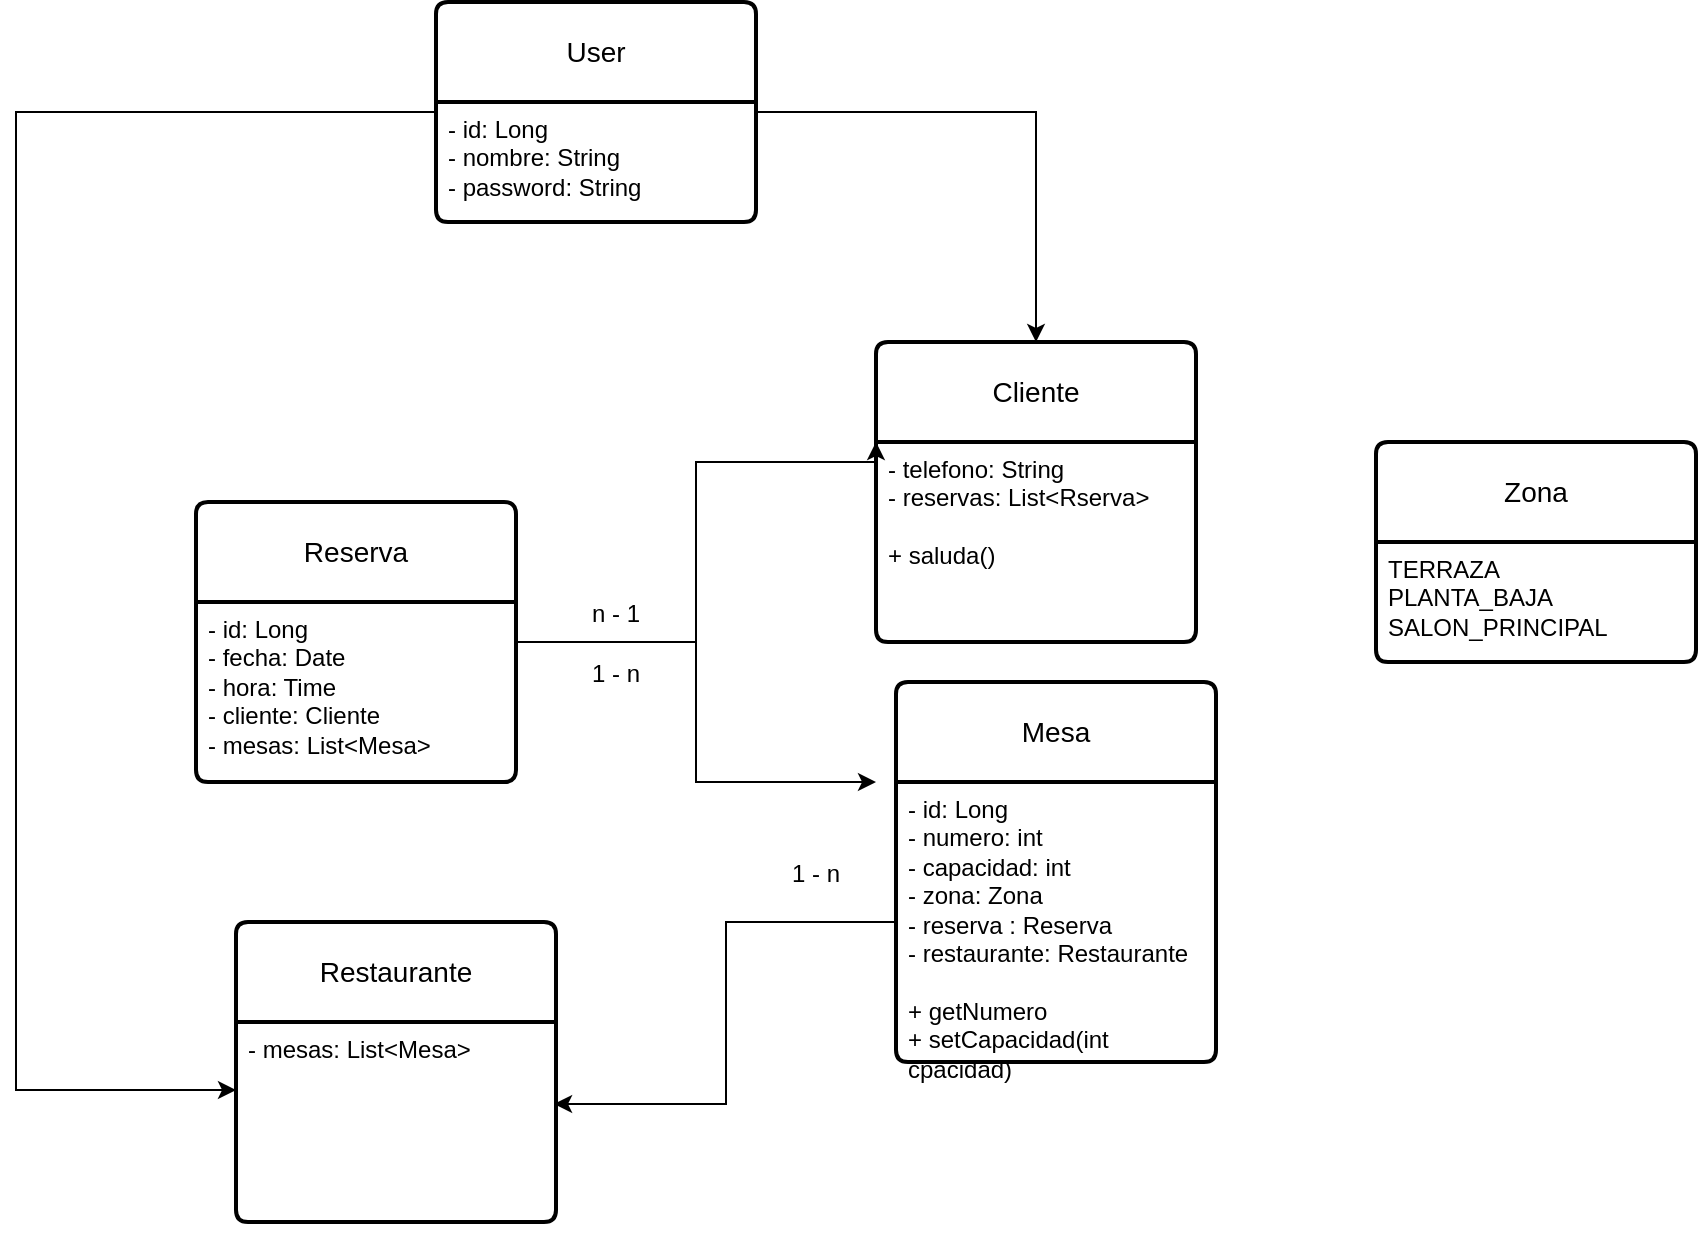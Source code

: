 <mxfile version="27.0.9">
  <diagram name="Clases - Restaurante" id="clases-id">
    <mxGraphModel dx="1356" dy="1882" grid="1" gridSize="10" guides="1" tooltips="1" connect="1" arrows="1" fold="1" page="1" pageScale="1" pageWidth="827" pageHeight="1169" math="0" shadow="0">
      <root>
        <mxCell id="0" />
        <mxCell id="1" parent="0" />
        <mxCell id="VMgRb1RBCNDQNNa38u3b-31" value="" style="edgeStyle=orthogonalEdgeStyle;rounded=0;orthogonalLoop=1;jettySize=auto;html=1;entryX=0;entryY=0;entryDx=0;entryDy=0;" edge="1" parent="1" source="VMgRb1RBCNDQNNa38u3b-23" target="VMgRb1RBCNDQNNa38u3b-27">
          <mxGeometry relative="1" as="geometry">
            <mxPoint x="420" y="220" as="targetPoint" />
            <Array as="points">
              <mxPoint x="390" y="220" />
              <mxPoint x="390" y="130" />
            </Array>
          </mxGeometry>
        </mxCell>
        <mxCell id="VMgRb1RBCNDQNNa38u3b-32" style="edgeStyle=orthogonalEdgeStyle;rounded=0;orthogonalLoop=1;jettySize=auto;html=1;entryX=0;entryY=0;entryDx=0;entryDy=0;exitX=1;exitY=0.25;exitDx=0;exitDy=0;" edge="1" parent="1">
          <mxGeometry relative="1" as="geometry">
            <mxPoint x="300" y="222.5" as="sourcePoint" />
            <mxPoint x="480" y="290" as="targetPoint" />
            <Array as="points">
              <mxPoint x="300" y="220" />
              <mxPoint x="390" y="220" />
              <mxPoint x="390" y="290" />
            </Array>
          </mxGeometry>
        </mxCell>
        <mxCell id="VMgRb1RBCNDQNNa38u3b-23" value="Reserva" style="swimlane;childLayout=stackLayout;horizontal=1;startSize=50;horizontalStack=0;rounded=1;fontSize=14;fontStyle=0;strokeWidth=2;resizeParent=0;resizeLast=1;shadow=0;dashed=0;align=center;arcSize=4;whiteSpace=wrap;html=1;" vertex="1" parent="1">
          <mxGeometry x="140" y="150" width="160" height="140" as="geometry" />
        </mxCell>
        <mxCell id="VMgRb1RBCNDQNNa38u3b-24" value="&lt;span style=&quot;text-align: center; text-wrap-mode: nowrap;&quot;&gt;- id: Long&lt;/span&gt;&lt;br style=&quot;padding: 0px; margin: 0px; text-align: center; text-wrap-mode: nowrap;&quot;&gt;&lt;span style=&quot;text-align: center; text-wrap-mode: nowrap;&quot;&gt;- fecha: Date&lt;/span&gt;&lt;br style=&quot;padding: 0px; margin: 0px; text-align: center; text-wrap-mode: nowrap;&quot;&gt;&lt;span style=&quot;text-align: center; text-wrap-mode: nowrap;&quot;&gt;- hora: Time&lt;br&gt;&lt;/span&gt;&lt;span style=&quot;text-align: center; text-wrap-mode: nowrap;&quot;&gt;- cliente: Cliente&lt;/span&gt;&lt;br style=&quot;padding: 0px; margin: 0px; text-align: center; text-wrap-mode: nowrap;&quot;&gt;&lt;span style=&quot;text-align: center; text-wrap-mode: nowrap;&quot;&gt;- mesas: List&amp;lt;Mesa&amp;gt;&lt;/span&gt;&lt;span style=&quot;text-align: center; text-wrap-mode: nowrap;&quot;&gt;&lt;/span&gt;" style="align=left;strokeColor=none;fillColor=none;spacingLeft=4;spacingRight=4;fontSize=12;verticalAlign=top;resizable=0;rotatable=0;part=1;html=1;whiteSpace=wrap;" vertex="1" parent="VMgRb1RBCNDQNNa38u3b-23">
          <mxGeometry y="50" width="160" height="90" as="geometry" />
        </mxCell>
        <mxCell id="VMgRb1RBCNDQNNa38u3b-26" value="Cliente" style="swimlane;childLayout=stackLayout;horizontal=1;startSize=50;horizontalStack=0;rounded=1;fontSize=14;fontStyle=0;strokeWidth=2;resizeParent=0;resizeLast=1;shadow=0;dashed=0;align=center;arcSize=4;whiteSpace=wrap;html=1;" vertex="1" parent="1">
          <mxGeometry x="480" y="70" width="160" height="150" as="geometry" />
        </mxCell>
        <mxCell id="VMgRb1RBCNDQNNa38u3b-27" value="&lt;span style=&quot;text-align: center; text-wrap-mode: nowrap;&quot;&gt;- telefono: String&lt;br&gt;- reservas: List&amp;lt;Rserva&amp;gt;&lt;br&gt;&lt;br&gt;+ saluda()&lt;/span&gt;" style="align=left;strokeColor=none;fillColor=none;spacingLeft=4;spacingRight=4;fontSize=12;verticalAlign=top;resizable=0;rotatable=0;part=1;html=1;whiteSpace=wrap;" vertex="1" parent="VMgRb1RBCNDQNNa38u3b-26">
          <mxGeometry y="50" width="160" height="100" as="geometry" />
        </mxCell>
        <mxCell id="VMgRb1RBCNDQNNa38u3b-28" value="Mesa" style="swimlane;childLayout=stackLayout;horizontal=1;startSize=50;horizontalStack=0;rounded=1;fontSize=14;fontStyle=0;strokeWidth=2;resizeParent=0;resizeLast=1;shadow=0;dashed=0;align=center;arcSize=4;whiteSpace=wrap;html=1;" vertex="1" parent="1">
          <mxGeometry x="490" y="240" width="160" height="190" as="geometry" />
        </mxCell>
        <mxCell id="VMgRb1RBCNDQNNa38u3b-29" value="&lt;span style=&quot;text-align: center; text-wrap-mode: nowrap;&quot;&gt;- id: Long&lt;/span&gt;&lt;br style=&quot;padding: 0px; margin: 0px; text-align: center; text-wrap-mode: nowrap;&quot;&gt;&lt;span style=&quot;text-align: center; text-wrap-mode: nowrap;&quot;&gt;- numero: int&lt;/span&gt;&lt;br style=&quot;padding: 0px; margin: 0px; text-align: center; text-wrap-mode: nowrap;&quot;&gt;&lt;span style=&quot;text-align: center; text-wrap-mode: nowrap;&quot;&gt;- capacidad: int&lt;br&gt;- zona: Zona&lt;br&gt;&lt;/span&gt;&lt;div&gt;&lt;span style=&quot;text-align: center; text-wrap-mode: nowrap;&quot;&gt;- reserva : Reserva&amp;nbsp;&lt;br&gt;- restaurante: Restaurante&lt;br&gt;&lt;br&gt;&lt;/span&gt;&lt;/div&gt;&lt;div&gt;&lt;span style=&quot;text-align: center; text-wrap-mode: nowrap;&quot;&gt;+ getNumero&lt;/span&gt;&lt;/div&gt;&lt;div&gt;&lt;span style=&quot;text-align: center; text-wrap-mode: nowrap;&quot;&gt;+ setCapacidad(int cpacidad)&lt;/span&gt;&lt;/div&gt;" style="align=left;strokeColor=none;fillColor=none;spacingLeft=4;spacingRight=4;fontSize=12;verticalAlign=top;resizable=0;rotatable=0;part=1;html=1;whiteSpace=wrap;" vertex="1" parent="VMgRb1RBCNDQNNa38u3b-28">
          <mxGeometry y="50" width="160" height="140" as="geometry" />
        </mxCell>
        <mxCell id="VMgRb1RBCNDQNNa38u3b-37" value="" style="shape=table;startSize=0;container=1;collapsible=1;childLayout=tableLayout;fixedRows=1;rowLines=0;fontStyle=0;align=center;resizeLast=1;strokeColor=none;fillColor=none;collapsible=0;whiteSpace=wrap;html=1;" vertex="1" parent="1">
          <mxGeometry x="300" y="190" width="180" height="30" as="geometry" />
        </mxCell>
        <mxCell id="VMgRb1RBCNDQNNa38u3b-38" value="" style="shape=tableRow;horizontal=0;startSize=0;swimlaneHead=0;swimlaneBody=0;fillColor=none;collapsible=0;dropTarget=0;points=[[0,0.5],[1,0.5]];portConstraint=eastwest;top=0;left=0;right=0;bottom=0;" vertex="1" parent="VMgRb1RBCNDQNNa38u3b-37">
          <mxGeometry width="180" height="30" as="geometry" />
        </mxCell>
        <mxCell id="VMgRb1RBCNDQNNa38u3b-39" value="" style="shape=partialRectangle;connectable=0;fillColor=none;top=0;left=0;bottom=0;right=0;editable=1;overflow=hidden;" vertex="1" parent="VMgRb1RBCNDQNNa38u3b-38">
          <mxGeometry width="30" height="30" as="geometry">
            <mxRectangle width="30" height="30" as="alternateBounds" />
          </mxGeometry>
        </mxCell>
        <mxCell id="VMgRb1RBCNDQNNa38u3b-40" value="n - 1" style="shape=partialRectangle;connectable=0;fillColor=none;top=0;left=0;bottom=0;right=0;align=left;spacingLeft=6;overflow=hidden;" vertex="1" parent="VMgRb1RBCNDQNNa38u3b-38">
          <mxGeometry x="30" width="150" height="30" as="geometry">
            <mxRectangle width="150" height="30" as="alternateBounds" />
          </mxGeometry>
        </mxCell>
        <mxCell id="VMgRb1RBCNDQNNa38u3b-41" value="" style="shape=table;startSize=0;container=1;collapsible=1;childLayout=tableLayout;fixedRows=1;rowLines=0;fontStyle=0;align=center;resizeLast=1;strokeColor=none;fillColor=none;collapsible=0;whiteSpace=wrap;html=1;" vertex="1" parent="1">
          <mxGeometry x="300" y="220" width="180" height="30" as="geometry" />
        </mxCell>
        <mxCell id="VMgRb1RBCNDQNNa38u3b-42" value="" style="shape=tableRow;horizontal=0;startSize=0;swimlaneHead=0;swimlaneBody=0;fillColor=none;collapsible=0;dropTarget=0;points=[[0,0.5],[1,0.5]];portConstraint=eastwest;top=0;left=0;right=0;bottom=0;" vertex="1" parent="VMgRb1RBCNDQNNa38u3b-41">
          <mxGeometry width="180" height="30" as="geometry" />
        </mxCell>
        <mxCell id="VMgRb1RBCNDQNNa38u3b-43" value="" style="shape=partialRectangle;connectable=0;fillColor=none;top=0;left=0;bottom=0;right=0;editable=1;overflow=hidden;" vertex="1" parent="VMgRb1RBCNDQNNa38u3b-42">
          <mxGeometry width="30" height="30" as="geometry">
            <mxRectangle width="30" height="30" as="alternateBounds" />
          </mxGeometry>
        </mxCell>
        <mxCell id="VMgRb1RBCNDQNNa38u3b-44" value="1 - n" style="shape=partialRectangle;connectable=0;fillColor=none;top=0;left=0;bottom=0;right=0;align=left;spacingLeft=6;overflow=hidden;" vertex="1" parent="VMgRb1RBCNDQNNa38u3b-42">
          <mxGeometry x="30" width="150" height="30" as="geometry">
            <mxRectangle width="150" height="30" as="alternateBounds" />
          </mxGeometry>
        </mxCell>
        <mxCell id="VMgRb1RBCNDQNNa38u3b-52" value="Restaurante" style="swimlane;childLayout=stackLayout;horizontal=1;startSize=50;horizontalStack=0;rounded=1;fontSize=14;fontStyle=0;strokeWidth=2;resizeParent=0;resizeLast=1;shadow=0;dashed=0;align=center;arcSize=4;whiteSpace=wrap;html=1;" vertex="1" parent="1">
          <mxGeometry x="160" y="360" width="160" height="150" as="geometry" />
        </mxCell>
        <mxCell id="VMgRb1RBCNDQNNa38u3b-53" value="&lt;span style=&quot;text-align: center; text-wrap-mode: nowrap;&quot;&gt;- mesas: List&amp;lt;Mesa&amp;gt;&lt;br&gt;&lt;/span&gt;" style="align=left;strokeColor=none;fillColor=none;spacingLeft=4;spacingRight=4;fontSize=12;verticalAlign=top;resizable=0;rotatable=0;part=1;html=1;whiteSpace=wrap;" vertex="1" parent="VMgRb1RBCNDQNNa38u3b-52">
          <mxGeometry y="50" width="160" height="100" as="geometry" />
        </mxCell>
        <mxCell id="VMgRb1RBCNDQNNa38u3b-60" style="edgeStyle=orthogonalEdgeStyle;rounded=0;orthogonalLoop=1;jettySize=auto;html=1;exitX=0.5;exitY=1;exitDx=0;exitDy=0;" edge="1" parent="VMgRb1RBCNDQNNa38u3b-52" source="VMgRb1RBCNDQNNa38u3b-53" target="VMgRb1RBCNDQNNa38u3b-53">
          <mxGeometry relative="1" as="geometry" />
        </mxCell>
        <mxCell id="VMgRb1RBCNDQNNa38u3b-55" style="edgeStyle=orthogonalEdgeStyle;rounded=0;orthogonalLoop=1;jettySize=auto;html=1;entryX=0.994;entryY=0.41;entryDx=0;entryDy=0;entryPerimeter=0;" edge="1" parent="1" source="VMgRb1RBCNDQNNa38u3b-29" target="VMgRb1RBCNDQNNa38u3b-53">
          <mxGeometry relative="1" as="geometry" />
        </mxCell>
        <mxCell id="VMgRb1RBCNDQNNa38u3b-56" value="" style="shape=table;startSize=0;container=1;collapsible=1;childLayout=tableLayout;fixedRows=1;rowLines=0;fontStyle=0;align=center;resizeLast=1;strokeColor=none;fillColor=none;collapsible=0;whiteSpace=wrap;html=1;" vertex="1" parent="1">
          <mxGeometry x="400" y="320" width="180" height="30" as="geometry" />
        </mxCell>
        <mxCell id="VMgRb1RBCNDQNNa38u3b-57" value="" style="shape=tableRow;horizontal=0;startSize=0;swimlaneHead=0;swimlaneBody=0;fillColor=none;collapsible=0;dropTarget=0;points=[[0,0.5],[1,0.5]];portConstraint=eastwest;top=0;left=0;right=0;bottom=0;" vertex="1" parent="VMgRb1RBCNDQNNa38u3b-56">
          <mxGeometry width="180" height="30" as="geometry" />
        </mxCell>
        <mxCell id="VMgRb1RBCNDQNNa38u3b-58" value="" style="shape=partialRectangle;connectable=0;fillColor=none;top=0;left=0;bottom=0;right=0;editable=1;overflow=hidden;" vertex="1" parent="VMgRb1RBCNDQNNa38u3b-57">
          <mxGeometry width="30" height="30" as="geometry">
            <mxRectangle width="30" height="30" as="alternateBounds" />
          </mxGeometry>
        </mxCell>
        <mxCell id="VMgRb1RBCNDQNNa38u3b-59" value="1 - n" style="shape=partialRectangle;connectable=0;fillColor=none;top=0;left=0;bottom=0;right=0;align=left;spacingLeft=6;overflow=hidden;" vertex="1" parent="VMgRb1RBCNDQNNa38u3b-57">
          <mxGeometry x="30" width="150" height="30" as="geometry">
            <mxRectangle width="150" height="30" as="alternateBounds" />
          </mxGeometry>
        </mxCell>
        <mxCell id="VMgRb1RBCNDQNNa38u3b-61" value="Zona" style="swimlane;childLayout=stackLayout;horizontal=1;startSize=50;horizontalStack=0;rounded=1;fontSize=14;fontStyle=0;strokeWidth=2;resizeParent=0;resizeLast=1;shadow=0;dashed=0;align=center;arcSize=4;whiteSpace=wrap;html=1;" vertex="1" parent="1">
          <mxGeometry x="730" y="120" width="160" height="110" as="geometry" />
        </mxCell>
        <mxCell id="VMgRb1RBCNDQNNa38u3b-62" value="&lt;div style=&quot;&quot;&gt;&lt;span style=&quot;background-color: transparent; color: light-dark(rgb(0, 0, 0), rgb(255, 255, 255)); text-wrap-mode: nowrap;&quot;&gt;TERRAZA&lt;/span&gt;&lt;/div&gt;&lt;div style=&quot;&quot;&gt;&lt;span style=&quot;background-color: transparent; color: light-dark(rgb(0, 0, 0), rgb(255, 255, 255)); text-wrap-mode: nowrap;&quot;&gt;PLANTA_BAJA&lt;/span&gt;&lt;/div&gt;&lt;div style=&quot;&quot;&gt;&lt;span style=&quot;text-wrap-mode: nowrap;&quot;&gt;SALON_PRINCIPAL&lt;/span&gt;&lt;/div&gt;" style="align=left;strokeColor=none;fillColor=none;spacingLeft=4;spacingRight=4;fontSize=12;verticalAlign=top;resizable=0;rotatable=0;part=1;html=1;whiteSpace=wrap;" vertex="1" parent="VMgRb1RBCNDQNNa38u3b-61">
          <mxGeometry y="50" width="160" height="60" as="geometry" />
        </mxCell>
        <mxCell id="VMgRb1RBCNDQNNa38u3b-70" style="edgeStyle=orthogonalEdgeStyle;rounded=0;orthogonalLoop=1;jettySize=auto;html=1;entryX=0.5;entryY=0;entryDx=0;entryDy=0;" edge="1" parent="1" source="VMgRb1RBCNDQNNa38u3b-67" target="VMgRb1RBCNDQNNa38u3b-26">
          <mxGeometry relative="1" as="geometry" />
        </mxCell>
        <mxCell id="VMgRb1RBCNDQNNa38u3b-67" value="User" style="swimlane;childLayout=stackLayout;horizontal=1;startSize=50;horizontalStack=0;rounded=1;fontSize=14;fontStyle=0;strokeWidth=2;resizeParent=0;resizeLast=1;shadow=0;dashed=0;align=center;arcSize=4;whiteSpace=wrap;html=1;" vertex="1" parent="1">
          <mxGeometry x="260" y="-100" width="160" height="110" as="geometry" />
        </mxCell>
        <mxCell id="VMgRb1RBCNDQNNa38u3b-68" value="&lt;div style=&quot;&quot;&gt;&lt;span style=&quot;text-wrap-mode: nowrap; text-align: center;&quot;&gt;- id: Long&lt;/span&gt;&lt;br style=&quot;text-wrap-mode: nowrap; padding: 0px; margin: 0px; text-align: center;&quot;&gt;&lt;span style=&quot;text-wrap-mode: nowrap; text-align: center;&quot;&gt;- nombre: String&lt;br&gt;&lt;/span&gt;- password: String&lt;/div&gt;" style="align=left;strokeColor=none;fillColor=none;spacingLeft=4;spacingRight=4;fontSize=12;verticalAlign=top;resizable=0;rotatable=0;part=1;html=1;whiteSpace=wrap;" vertex="1" parent="VMgRb1RBCNDQNNa38u3b-67">
          <mxGeometry y="50" width="160" height="60" as="geometry" />
        </mxCell>
        <mxCell id="VMgRb1RBCNDQNNa38u3b-71" style="edgeStyle=orthogonalEdgeStyle;rounded=0;orthogonalLoop=1;jettySize=auto;html=1;exitX=0;exitY=0.5;exitDx=0;exitDy=0;entryX=0;entryY=0.34;entryDx=0;entryDy=0;entryPerimeter=0;" edge="1" parent="1" source="VMgRb1RBCNDQNNa38u3b-67" target="VMgRb1RBCNDQNNa38u3b-53">
          <mxGeometry relative="1" as="geometry">
            <Array as="points">
              <mxPoint x="50" y="-45" />
              <mxPoint x="50" y="444" />
            </Array>
          </mxGeometry>
        </mxCell>
      </root>
    </mxGraphModel>
  </diagram>
</mxfile>
